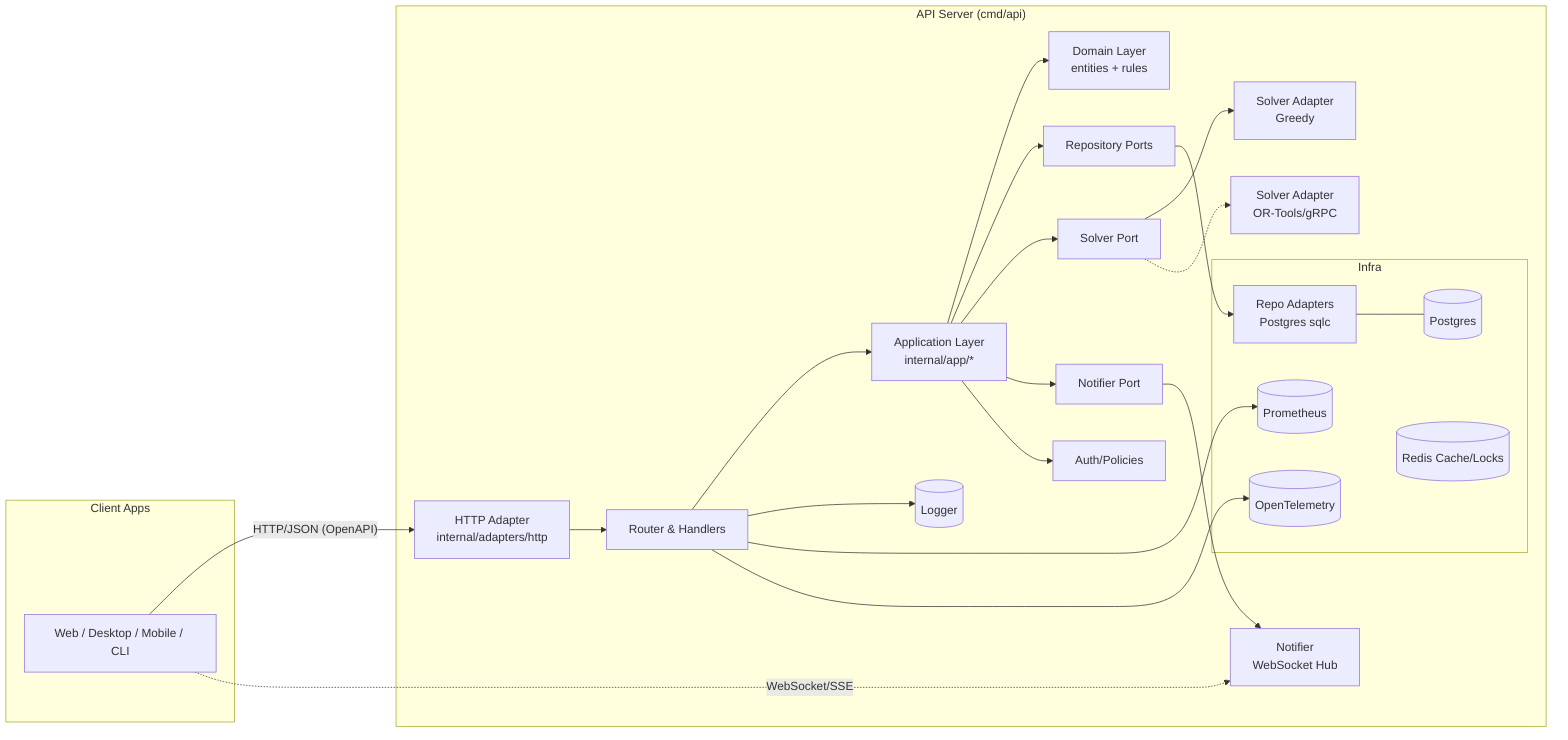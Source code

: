 flowchart LR
  subgraph "Client Apps"
    W["Web / Desktop / Mobile / CLI"]
  end

  W -->|"HTTP/JSON (OpenAPI)"| H["HTTP Adapter<br/>internal/adapters/http"]
  W -.->|"WebSocket/SSE"| N["Notifier<br/>WebSocket Hub"]

  subgraph "API Server (cmd/api)"
    H --> M["Router & Handlers"]
    M --> A["Application Layer<br/>internal/app/*"]
    A --> D["Domain Layer<br/>entities + rules"]
    A --> RP["Repository Ports"]
    A --> SP["Solver Port"]
    A --> NP["Notifier Port"]
    A --> AU["Auth/Policies"]

    RP --> RDB["Repo Adapters<br/>Postgres sqlc"]
    SP --> SG["Solver Adapter<br/>Greedy"]
    SP -.-> SC["Solver Adapter<br/>OR-Tools/gRPC"]
    NP --> N

    subgraph Infra
      RDB --- DB[("Postgres")]
      C[("Redis Cache/Locks")]
      MET[("Prometheus")]
      TR[("OpenTelemetry")]
    end

    M --> LOG[("Logger")]
    M --> MET
    M --> TR
  end